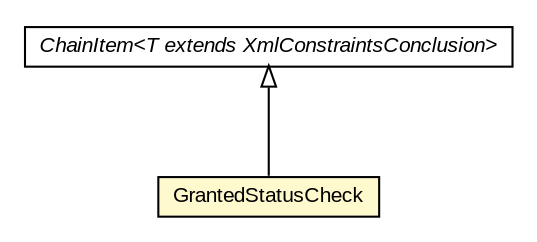 #!/usr/local/bin/dot
#
# Class diagram 
# Generated by UMLGraph version R5_6-24-gf6e263 (http://www.umlgraph.org/)
#

digraph G {
	edge [fontname="arial",fontsize=10,labelfontname="arial",labelfontsize=10];
	node [fontname="arial",fontsize=10,shape=plaintext];
	nodesep=0.25;
	ranksep=0.5;
	// eu.europa.esig.dss.validation.process.ChainItem<T extends eu.europa.esig.dss.jaxb.detailedreport.XmlConstraintsConclusion>
	c375349 [label=<<table title="eu.europa.esig.dss.validation.process.ChainItem" border="0" cellborder="1" cellspacing="0" cellpadding="2" port="p" href="../../../ChainItem.html">
		<tr><td><table border="0" cellspacing="0" cellpadding="1">
<tr><td align="center" balign="center"><font face="arial italic"> ChainItem&lt;T extends XmlConstraintsConclusion&gt; </font></td></tr>
		</table></td></tr>
		</table>>, URL="../../../ChainItem.html", fontname="arial", fontcolor="black", fontsize=10.0];
	// eu.europa.esig.dss.validation.process.qualification.certificate.checks.GrantedStatusCheck
	c375452 [label=<<table title="eu.europa.esig.dss.validation.process.qualification.certificate.checks.GrantedStatusCheck" border="0" cellborder="1" cellspacing="0" cellpadding="2" port="p" bgcolor="lemonChiffon" href="./GrantedStatusCheck.html">
		<tr><td><table border="0" cellspacing="0" cellpadding="1">
<tr><td align="center" balign="center"> GrantedStatusCheck </td></tr>
		</table></td></tr>
		</table>>, URL="./GrantedStatusCheck.html", fontname="arial", fontcolor="black", fontsize=10.0];
	//eu.europa.esig.dss.validation.process.qualification.certificate.checks.GrantedStatusCheck extends eu.europa.esig.dss.validation.process.ChainItem<eu.europa.esig.dss.jaxb.detailedreport.XmlValidationCertificateQualification>
	c375349:p -> c375452:p [dir=back,arrowtail=empty];
}

